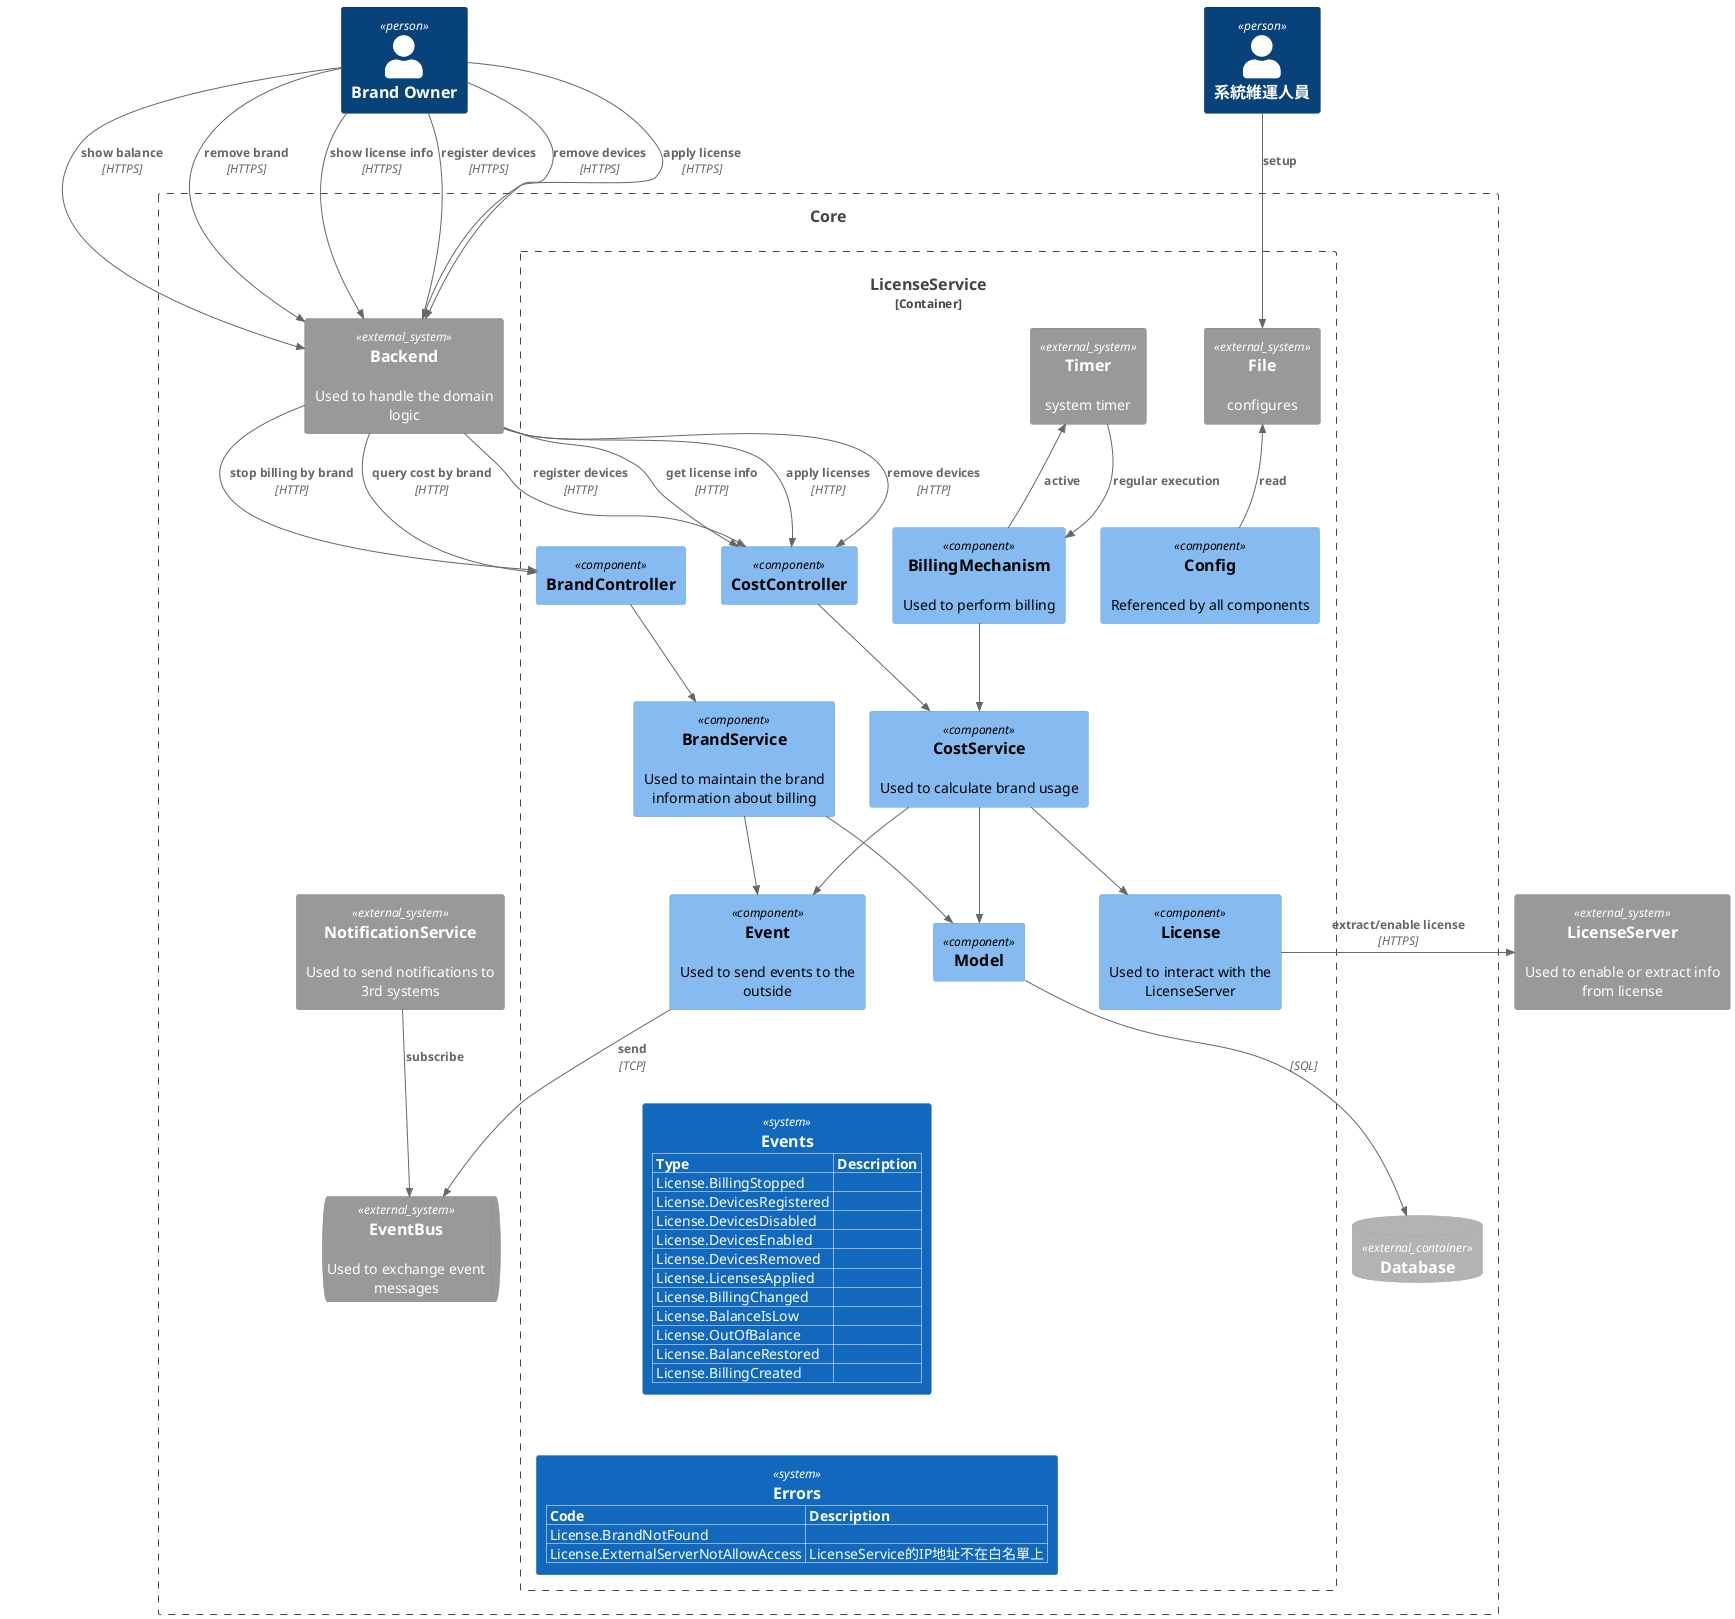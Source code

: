 @startuml component
!include <C4/C4_Component>

Boundary(core, Core) {
Container_Boundary(license.service, LicenseService) {
  SetPropertyHeader(Type, Description)
  AddProperty(License.BillingStopped, )
  AddProperty(License.DevicesRegistered, )
  AddProperty(License.DevicesDisabled, )
  AddProperty(License.DevicesEnabled, )
  AddProperty(License.DevicesRemoved, )
  AddProperty(License.LicensesApplied, )
  AddProperty(License.BillingChanged, )
  AddProperty(License.BalanceIsLow, )
  AddProperty(License.OutOfBalance, )
  AddProperty(License.BalanceRestored, )
  AddProperty(License.BillingCreated, )
  System(events, Events)
  
  SetPropertyHeader(Code, Description)
  AddProperty(License.BrandNotFound, )
  AddProperty(License.ExternalServerNotAllowAccess, LicenseService的IP地址不在白名單上)
  System(errors, Errors)
  Lay_D(events, errors)

  Component(event.out, Event, , Used to send events to the outside)
  Component(model, Model, , )
  Component(lic, License, , Used to interact with the LicenseServer)
  
  Component(service.brand, BrandService, , Used to maintain the brand information about billing)
  Rel(service.brand, model, ' ')
  Rel(service.brand, event.out, ' ')
  Component(service.cost, CostService, , Used to calculate brand usage)
  Rel(service.cost, lic, ' ')
  Rel(service.cost, model, ' ')
  Rel(service.cost, event.out, ' ')
  Lay_D(event.out, events)

  Component(controller.brand, BrandController, , )
  Rel(controller.brand, service.brand, ' ')
  Component(controller.cost, CostController, , )
  Rel(controller.cost, service.cost, ' ')
  
  Component(config, Config, , Referenced by all components)
  System_Ext(config.fs, File, configures)
  Rel_U(config, config.fs, read)
  
  Component(billing, BillingMechanism, , Used to perform billing)
  Rel(billing, service.cost, ' ')
  System_Ext(os.timer, Timer, system timer)
  Rel(os.timer, billing, regular execution)
  Rel_U(billing, os.timer, active)
}

ContainerDb_Ext(db, Database, )
Rel(model, db, ' ', SQL)

SystemQueue_Ext(event.bus, EventBus, Used to exchange event messages)
Rel(event.out, event.bus, send, TCP)

System_Ext(notify, NotificationService, Used to send notifications to 3rd systems)
Rel(notify, event.bus, subscribe)

System_Ext(backend, Backend, Used to handle the domain logic)
Rel(backend, controller.brand, query cost by brand, HTTP)
Rel(backend, controller.brand, stop billing by brand, HTTP)
Rel(backend, controller.cost, apply licenses, HTTP)
Rel(backend, controller.cost, remove devices, HTTP)
Rel(backend, controller.cost, register devices, HTTP)
Rel(backend, controller.cost, get license info, HTTP)
}

System_Ext(license, LicenseServer, Used to enable or extract info from license)
Rel_R(lic, license, extract/enable license, HTTPS)

Person(role, Brand Owner, )
Rel(role, backend, show balance, HTTPS)
Rel(role, backend, remove brand, HTTPS)
Rel(role, backend, show license info, HTTPS)
Rel(role, backend, register devices, HTTPS)
Rel(role, backend, remove devices, HTTPS)
Rel(role, backend, apply license, HTTPS)

Person(role.op, 系統維運人員, )
Rel(role.op, config.fs, setup)
@enduml
